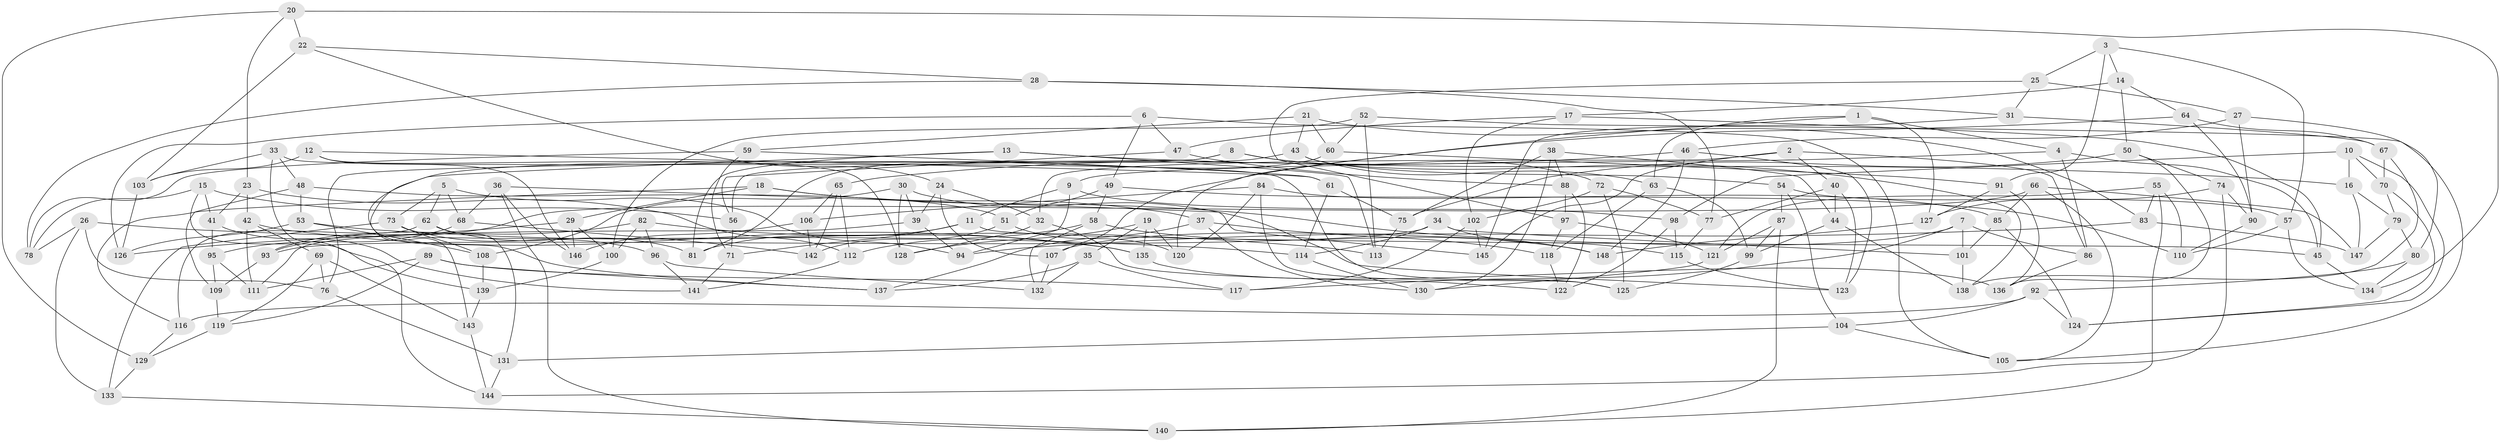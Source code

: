 // Generated by graph-tools (version 1.1) at 2025/50/03/09/25 03:50:53]
// undirected, 148 vertices, 296 edges
graph export_dot {
graph [start="1"]
  node [color=gray90,style=filled];
  1;
  2;
  3;
  4;
  5;
  6;
  7;
  8;
  9;
  10;
  11;
  12;
  13;
  14;
  15;
  16;
  17;
  18;
  19;
  20;
  21;
  22;
  23;
  24;
  25;
  26;
  27;
  28;
  29;
  30;
  31;
  32;
  33;
  34;
  35;
  36;
  37;
  38;
  39;
  40;
  41;
  42;
  43;
  44;
  45;
  46;
  47;
  48;
  49;
  50;
  51;
  52;
  53;
  54;
  55;
  56;
  57;
  58;
  59;
  60;
  61;
  62;
  63;
  64;
  65;
  66;
  67;
  68;
  69;
  70;
  71;
  72;
  73;
  74;
  75;
  76;
  77;
  78;
  79;
  80;
  81;
  82;
  83;
  84;
  85;
  86;
  87;
  88;
  89;
  90;
  91;
  92;
  93;
  94;
  95;
  96;
  97;
  98;
  99;
  100;
  101;
  102;
  103;
  104;
  105;
  106;
  107;
  108;
  109;
  110;
  111;
  112;
  113;
  114;
  115;
  116;
  117;
  118;
  119;
  120;
  121;
  122;
  123;
  124;
  125;
  126;
  127;
  128;
  129;
  130;
  131;
  132;
  133;
  134;
  135;
  136;
  137;
  138;
  139;
  140;
  141;
  142;
  143;
  144;
  145;
  146;
  147;
  148;
  1 -- 63;
  1 -- 4;
  1 -- 120;
  1 -- 127;
  2 -- 32;
  2 -- 86;
  2 -- 145;
  2 -- 40;
  3 -- 91;
  3 -- 25;
  3 -- 57;
  3 -- 14;
  4 -- 9;
  4 -- 86;
  4 -- 45;
  5 -- 68;
  5 -- 73;
  5 -- 94;
  5 -- 62;
  6 -- 49;
  6 -- 126;
  6 -- 47;
  6 -- 105;
  7 -- 86;
  7 -- 117;
  7 -- 101;
  7 -- 107;
  8 -- 56;
  8 -- 72;
  8 -- 138;
  8 -- 76;
  9 -- 11;
  9 -- 94;
  9 -- 98;
  10 -- 16;
  10 -- 98;
  10 -- 70;
  10 -- 124;
  11 -- 71;
  11 -- 45;
  11 -- 81;
  12 -- 146;
  12 -- 128;
  12 -- 103;
  12 -- 61;
  13 -- 113;
  13 -- 137;
  13 -- 16;
  13 -- 81;
  14 -- 64;
  14 -- 17;
  14 -- 50;
  15 -- 56;
  15 -- 78;
  15 -- 139;
  15 -- 41;
  16 -- 147;
  16 -- 79;
  17 -- 102;
  17 -- 45;
  17 -- 47;
  18 -- 148;
  18 -- 29;
  18 -- 116;
  18 -- 37;
  19 -- 35;
  19 -- 128;
  19 -- 135;
  19 -- 120;
  20 -- 22;
  20 -- 23;
  20 -- 129;
  20 -- 134;
  21 -- 59;
  21 -- 43;
  21 -- 60;
  21 -- 83;
  22 -- 103;
  22 -- 24;
  22 -- 28;
  23 -- 42;
  23 -- 112;
  23 -- 41;
  24 -- 39;
  24 -- 32;
  24 -- 107;
  25 -- 97;
  25 -- 31;
  25 -- 27;
  26 -- 78;
  26 -- 133;
  26 -- 114;
  26 -- 76;
  27 -- 90;
  27 -- 46;
  27 -- 80;
  28 -- 77;
  28 -- 78;
  28 -- 31;
  29 -- 146;
  29 -- 100;
  29 -- 126;
  30 -- 108;
  30 -- 128;
  30 -- 123;
  30 -- 39;
  31 -- 67;
  31 -- 145;
  32 -- 128;
  32 -- 122;
  33 -- 125;
  33 -- 144;
  33 -- 48;
  33 -- 103;
  34 -- 93;
  34 -- 101;
  34 -- 115;
  34 -- 114;
  35 -- 132;
  35 -- 117;
  35 -- 137;
  36 -- 145;
  36 -- 146;
  36 -- 140;
  36 -- 68;
  37 -- 137;
  37 -- 130;
  37 -- 118;
  38 -- 75;
  38 -- 88;
  38 -- 130;
  38 -- 44;
  39 -- 94;
  39 -- 111;
  40 -- 44;
  40 -- 123;
  40 -- 77;
  41 -- 95;
  41 -- 141;
  42 -- 135;
  42 -- 69;
  42 -- 111;
  43 -- 63;
  43 -- 54;
  43 -- 143;
  44 -- 138;
  44 -- 99;
  45 -- 134;
  46 -- 65;
  46 -- 148;
  46 -- 123;
  47 -- 88;
  47 -- 56;
  48 -- 109;
  48 -- 51;
  48 -- 53;
  49 -- 51;
  49 -- 58;
  49 -- 110;
  50 -- 136;
  50 -- 74;
  50 -- 75;
  51 -- 142;
  51 -- 120;
  52 -- 60;
  52 -- 105;
  52 -- 113;
  52 -- 100;
  53 -- 126;
  53 -- 108;
  53 -- 113;
  54 -- 104;
  54 -- 57;
  54 -- 87;
  55 -- 110;
  55 -- 83;
  55 -- 121;
  55 -- 140;
  56 -- 71;
  57 -- 134;
  57 -- 110;
  58 -- 148;
  58 -- 112;
  58 -- 132;
  59 -- 61;
  59 -- 78;
  59 -- 71;
  60 -- 91;
  60 -- 81;
  61 -- 114;
  61 -- 75;
  62 -- 81;
  62 -- 116;
  62 -- 131;
  63 -- 99;
  63 -- 118;
  64 -- 67;
  64 -- 90;
  64 -- 107;
  65 -- 142;
  65 -- 112;
  65 -- 106;
  66 -- 85;
  66 -- 147;
  66 -- 105;
  66 -- 93;
  67 -- 138;
  67 -- 70;
  68 -- 95;
  68 -- 142;
  69 -- 119;
  69 -- 143;
  69 -- 76;
  70 -- 124;
  70 -- 79;
  71 -- 141;
  72 -- 125;
  72 -- 77;
  72 -- 102;
  73 -- 108;
  73 -- 96;
  73 -- 133;
  74 -- 127;
  74 -- 144;
  74 -- 90;
  75 -- 113;
  76 -- 131;
  77 -- 115;
  79 -- 147;
  79 -- 80;
  80 -- 92;
  80 -- 134;
  82 -- 135;
  82 -- 93;
  82 -- 100;
  82 -- 96;
  83 -- 147;
  83 -- 94;
  84 -- 125;
  84 -- 85;
  84 -- 120;
  84 -- 106;
  85 -- 101;
  85 -- 124;
  86 -- 136;
  87 -- 140;
  87 -- 99;
  87 -- 121;
  88 -- 122;
  88 -- 97;
  89 -- 137;
  89 -- 111;
  89 -- 119;
  89 -- 117;
  90 -- 110;
  91 -- 136;
  91 -- 127;
  92 -- 116;
  92 -- 104;
  92 -- 124;
  93 -- 109;
  95 -- 109;
  95 -- 111;
  96 -- 141;
  96 -- 132;
  97 -- 121;
  97 -- 118;
  98 -- 115;
  98 -- 122;
  99 -- 125;
  100 -- 139;
  101 -- 138;
  102 -- 145;
  102 -- 117;
  103 -- 126;
  104 -- 131;
  104 -- 105;
  106 -- 142;
  106 -- 146;
  107 -- 132;
  108 -- 139;
  109 -- 119;
  112 -- 141;
  114 -- 130;
  115 -- 123;
  116 -- 129;
  118 -- 122;
  119 -- 129;
  121 -- 130;
  127 -- 148;
  129 -- 133;
  131 -- 144;
  133 -- 140;
  135 -- 136;
  139 -- 143;
  143 -- 144;
}
